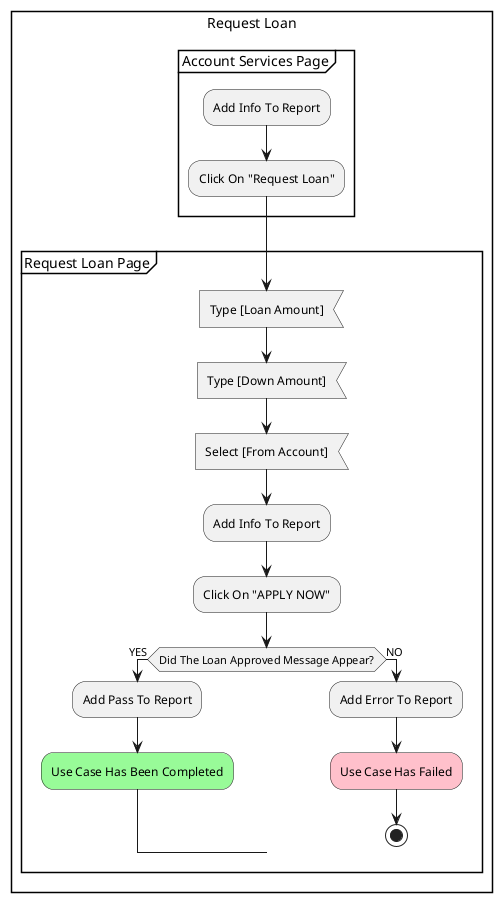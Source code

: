 @startuml REQUEST_LOAN_E2E
rectangle "Request Loan" {
    partition "Account Services Page" {
        :Add Info To Report;
        :Click On "Request Loan";
    }
    partition "Request Loan Page" {
        :Type [Loan Amount]; <<input>>
        :Type [Down Amount]; <<input>>
        :Select [From Account]; <<input>>
        :Add Info To Report;
        :Click On "APPLY NOW";
        if (Did The Loan Approved Message Appear?) then (YES)
            :Add Pass To Report;
            #palegreen:Use Case Has Been Completed;
        else (NO)
            :Add Error To Report;
            #pink:Use Case Has Failed;
            stop
        endif
    }
}
@enduml
